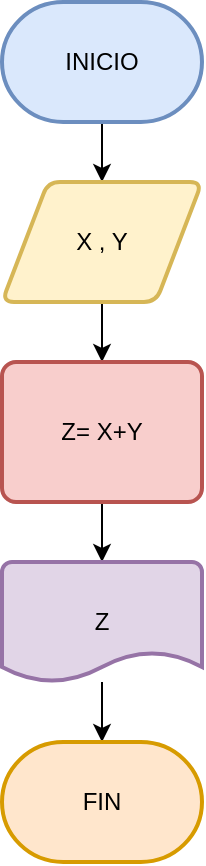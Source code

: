 <mxfile version="17.4.0" type="device"><diagram id="C5RBs43oDa-KdzZeNtuy" name="Page-1"><mxGraphModel dx="868" dy="474" grid="1" gridSize="10" guides="1" tooltips="1" connect="1" arrows="1" fold="1" page="1" pageScale="1" pageWidth="827" pageHeight="1169" math="0" shadow="0"><root><mxCell id="WIyWlLk6GJQsqaUBKTNV-0"/><mxCell id="WIyWlLk6GJQsqaUBKTNV-1" parent="WIyWlLk6GJQsqaUBKTNV-0"/><mxCell id="WZVSvrTdOtHHNcoPsMRG-2" value="" style="edgeStyle=orthogonalEdgeStyle;rounded=0;orthogonalLoop=1;jettySize=auto;html=1;" edge="1" parent="WIyWlLk6GJQsqaUBKTNV-1" source="7NOMk20Ovk4xiXMFXRyi-0" target="7NOMk20Ovk4xiXMFXRyi-1"><mxGeometry relative="1" as="geometry"/></mxCell><mxCell id="7NOMk20Ovk4xiXMFXRyi-0" value="INICIO" style="strokeWidth=2;html=1;shape=mxgraph.flowchart.terminator;whiteSpace=wrap;fillColor=#dae8fc;strokeColor=#6c8ebf;" parent="WIyWlLk6GJQsqaUBKTNV-1" vertex="1"><mxGeometry x="350" y="60" width="100" height="60" as="geometry"/></mxCell><mxCell id="WZVSvrTdOtHHNcoPsMRG-3" value="" style="edgeStyle=orthogonalEdgeStyle;rounded=0;orthogonalLoop=1;jettySize=auto;html=1;" edge="1" parent="WIyWlLk6GJQsqaUBKTNV-1" source="7NOMk20Ovk4xiXMFXRyi-1" target="7NOMk20Ovk4xiXMFXRyi-2"><mxGeometry relative="1" as="geometry"/></mxCell><mxCell id="7NOMk20Ovk4xiXMFXRyi-1" value="X , Y" style="shape=parallelogram;html=1;strokeWidth=2;perimeter=parallelogramPerimeter;whiteSpace=wrap;rounded=1;arcSize=12;size=0.23;fillColor=#fff2cc;strokeColor=#d6b656;" parent="WIyWlLk6GJQsqaUBKTNV-1" vertex="1"><mxGeometry x="350" y="150" width="100" height="60" as="geometry"/></mxCell><mxCell id="WZVSvrTdOtHHNcoPsMRG-5" value="" style="edgeStyle=orthogonalEdgeStyle;rounded=0;orthogonalLoop=1;jettySize=auto;html=1;" edge="1" parent="WIyWlLk6GJQsqaUBKTNV-1" source="7NOMk20Ovk4xiXMFXRyi-2" target="7NOMk20Ovk4xiXMFXRyi-3"><mxGeometry relative="1" as="geometry"/></mxCell><mxCell id="7NOMk20Ovk4xiXMFXRyi-2" value="Z= X+Y" style="rounded=1;whiteSpace=wrap;html=1;absoluteArcSize=1;arcSize=14;strokeWidth=2;fillColor=#f8cecc;strokeColor=#b85450;" parent="WIyWlLk6GJQsqaUBKTNV-1" vertex="1"><mxGeometry x="350" y="240" width="100" height="70" as="geometry"/></mxCell><mxCell id="WZVSvrTdOtHHNcoPsMRG-7" value="" style="edgeStyle=orthogonalEdgeStyle;rounded=0;orthogonalLoop=1;jettySize=auto;html=1;" edge="1" parent="WIyWlLk6GJQsqaUBKTNV-1" source="7NOMk20Ovk4xiXMFXRyi-3" target="7NOMk20Ovk4xiXMFXRyi-4"><mxGeometry relative="1" as="geometry"/></mxCell><mxCell id="7NOMk20Ovk4xiXMFXRyi-3" value="Z" style="strokeWidth=2;html=1;shape=mxgraph.flowchart.document2;whiteSpace=wrap;size=0.25;fillColor=#e1d5e7;strokeColor=#9673a6;" parent="WIyWlLk6GJQsqaUBKTNV-1" vertex="1"><mxGeometry x="350" y="340" width="100" height="60" as="geometry"/></mxCell><mxCell id="7NOMk20Ovk4xiXMFXRyi-4" value="FIN" style="strokeWidth=2;html=1;shape=mxgraph.flowchart.terminator;whiteSpace=wrap;fillColor=#ffe6cc;strokeColor=#d79b00;" parent="WIyWlLk6GJQsqaUBKTNV-1" vertex="1"><mxGeometry x="350" y="430" width="100" height="60" as="geometry"/></mxCell></root></mxGraphModel></diagram></mxfile>